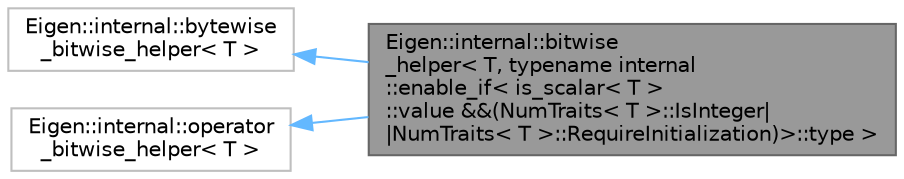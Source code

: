 digraph "Eigen::internal::bitwise_helper&lt; T, typename internal::enable_if&lt; is_scalar&lt; T &gt;::value &amp;&amp;(NumTraits&lt; T &gt;::IsInteger||NumTraits&lt; T &gt;::RequireInitialization)&gt;::type &gt;"
{
 // LATEX_PDF_SIZE
  bgcolor="transparent";
  edge [fontname=Helvetica,fontsize=10,labelfontname=Helvetica,labelfontsize=10];
  node [fontname=Helvetica,fontsize=10,shape=box,height=0.2,width=0.4];
  rankdir="LR";
  Node1 [id="Node000001",label="Eigen::internal::bitwise\l_helper\< T, typename internal\l::enable_if\< is_scalar\< T \>\l::value &&(NumTraits\< T \>::IsInteger\|\l\|NumTraits\< T \>::RequireInitialization)\>::type \>",height=0.2,width=0.4,color="gray40", fillcolor="grey60", style="filled", fontcolor="black",tooltip=" "];
  Node2 -> Node1 [id="edge3_Node000001_Node000002",dir="back",color="steelblue1",style="solid",tooltip=" "];
  Node2 [id="Node000002",label="Eigen::internal::bytewise\l_bitwise_helper\< T \>",height=0.2,width=0.4,color="grey75", fillcolor="white", style="filled",URL="$structEigen_1_1internal_1_1bytewise__bitwise__helper.html",tooltip=" "];
  Node3 -> Node1 [id="edge4_Node000001_Node000003",dir="back",color="steelblue1",style="solid",tooltip=" "];
  Node3 [id="Node000003",label="Eigen::internal::operator\l_bitwise_helper\< T \>",height=0.2,width=0.4,color="grey75", fillcolor="white", style="filled",URL="$structEigen_1_1internal_1_1operator__bitwise__helper.html",tooltip=" "];
}
